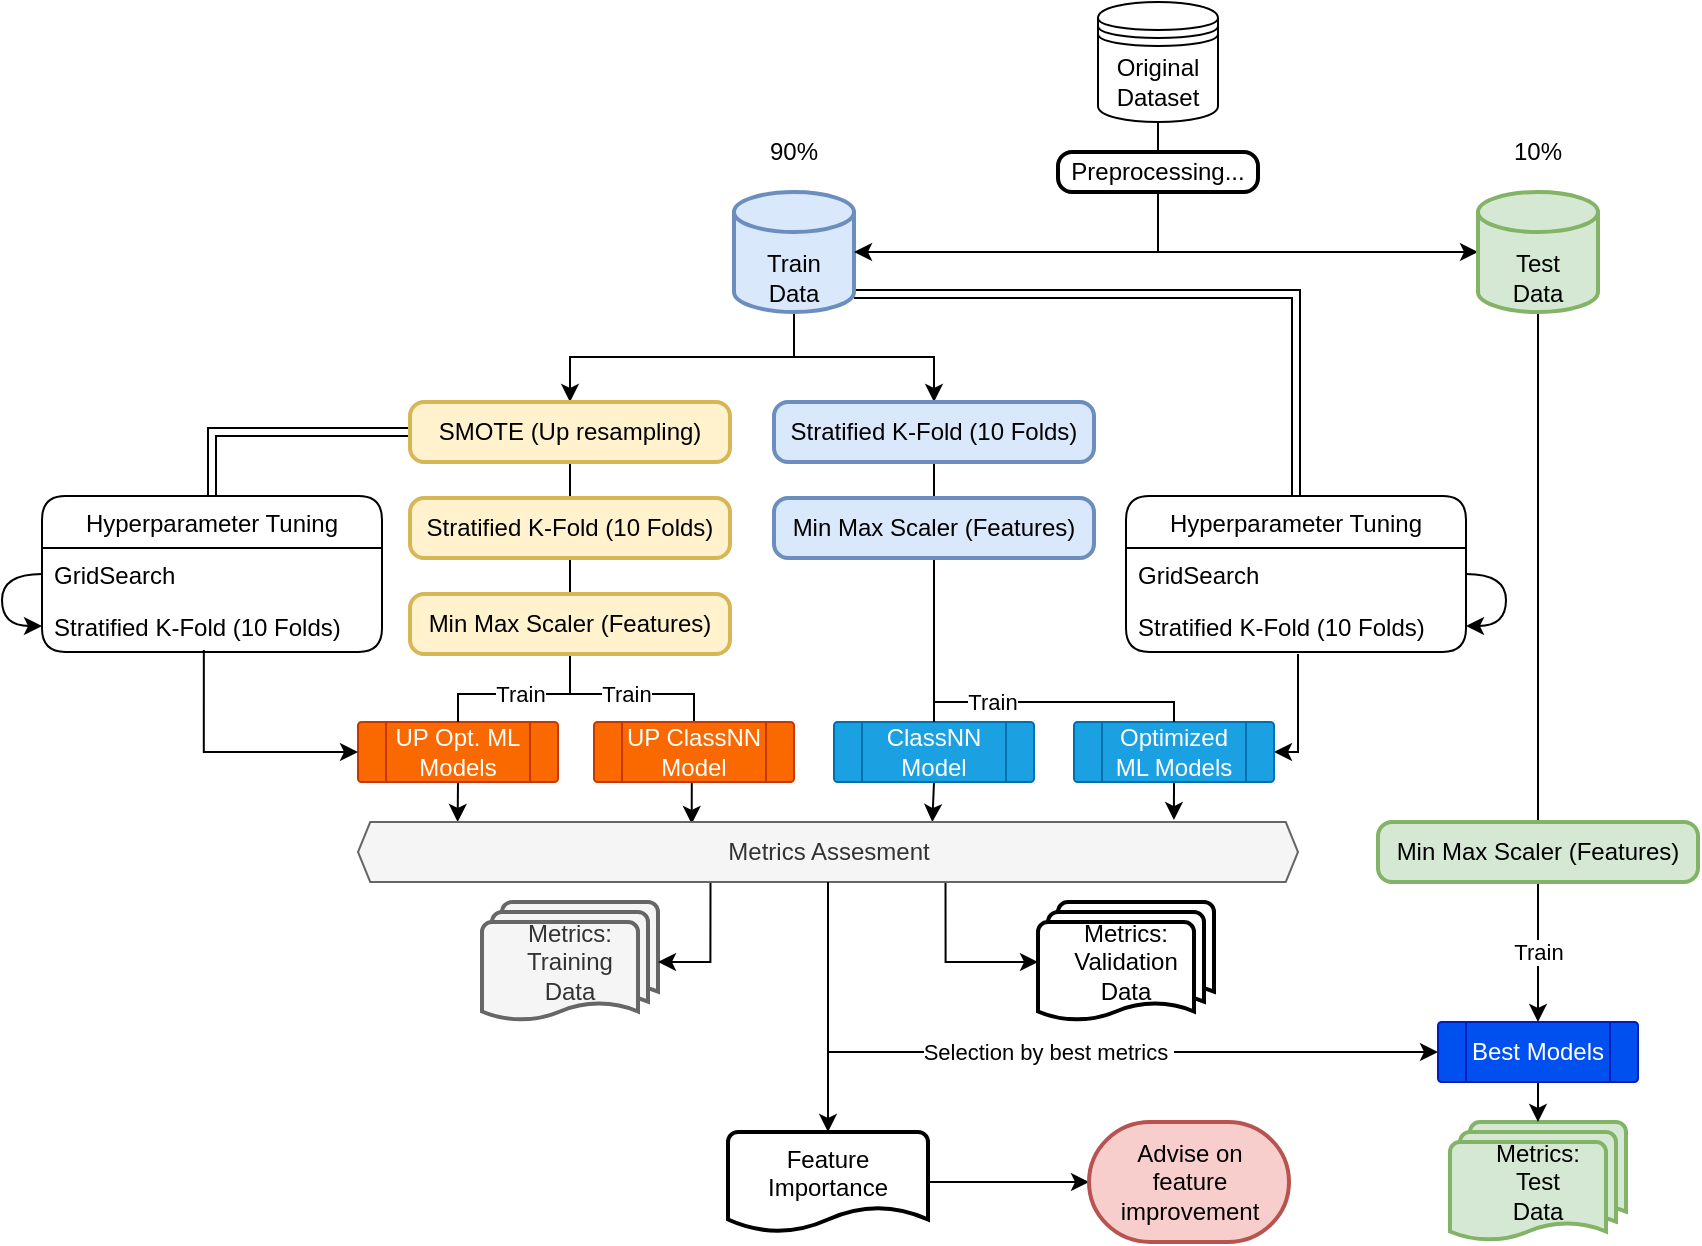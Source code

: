 <mxfile version="12.2.9" type="github" pages="1">
  <diagram id="vclmZol-7umqQOqe9Rck" name="Page-1">
    <mxGraphModel dx="1038" dy="579" grid="1" gridSize="10" guides="1" tooltips="1" connect="1" arrows="1" fold="1" page="1" pageScale="1" pageWidth="1169" pageHeight="827" math="0" shadow="0">
      <root>
        <mxCell id="0"/>
        <mxCell id="1" parent="0"/>
        <mxCell id="S4vEpRtLoYUOu1Y5i1EH-1" style="edgeStyle=orthogonalEdgeStyle;rounded=0;orthogonalLoop=1;jettySize=auto;html=1;exitX=0.5;exitY=1;exitDx=0;exitDy=0;entryX=0;entryY=0.5;entryDx=0;entryDy=0;entryPerimeter=0;" parent="1" source="S4vEpRtLoYUOu1Y5i1EH-3" target="S4vEpRtLoYUOu1Y5i1EH-4" edge="1">
          <mxGeometry relative="1" as="geometry">
            <mxPoint x="716" y="104" as="sourcePoint"/>
          </mxGeometry>
        </mxCell>
        <mxCell id="S4vEpRtLoYUOu1Y5i1EH-3" value="Original&lt;br&gt;Dataset" style="shape=datastore;whiteSpace=wrap;html=1;" parent="1" vertex="1">
          <mxGeometry x="554" width="60" height="60" as="geometry"/>
        </mxCell>
        <mxCell id="7yguZ5mXVUmebH4h-tQh-77" style="edgeStyle=orthogonalEdgeStyle;rounded=0;orthogonalLoop=1;jettySize=auto;html=1;exitX=0.5;exitY=1;exitDx=0;exitDy=0;exitPerimeter=0;entryX=0.5;entryY=0;entryDx=0;entryDy=0;startArrow=none;startFill=0;endArrow=none;endFill=0;" parent="1" source="S4vEpRtLoYUOu1Y5i1EH-4" target="0eRpexR927NenuxwNdnH-1" edge="1">
          <mxGeometry relative="1" as="geometry"/>
        </mxCell>
        <mxCell id="S4vEpRtLoYUOu1Y5i1EH-4" value="Test&lt;br&gt;Data" style="strokeWidth=2;html=1;shape=mxgraph.flowchart.database;whiteSpace=wrap;verticalAlign=bottom;fillColor=#d5e8d4;strokeColor=#82b366;" parent="1" vertex="1">
          <mxGeometry x="744" y="95" width="60" height="60" as="geometry"/>
        </mxCell>
        <mxCell id="7yguZ5mXVUmebH4h-tQh-4" style="edgeStyle=orthogonalEdgeStyle;rounded=0;orthogonalLoop=1;jettySize=auto;html=1;exitX=1;exitY=0.85;exitDx=0;exitDy=0;exitPerimeter=0;entryX=0.5;entryY=0;entryDx=0;entryDy=0;curved=1;endArrow=none;endFill=0;shape=link;" parent="1" source="S4vEpRtLoYUOu1Y5i1EH-5" target="S4vEpRtLoYUOu1Y5i1EH-10" edge="1">
          <mxGeometry relative="1" as="geometry"/>
        </mxCell>
        <mxCell id="7yguZ5mXVUmebH4h-tQh-20" style="edgeStyle=orthogonalEdgeStyle;rounded=0;orthogonalLoop=1;jettySize=auto;html=1;exitX=0.5;exitY=1;exitDx=0;exitDy=0;exitPerimeter=0;entryX=0.5;entryY=0;entryDx=0;entryDy=0;" parent="1" source="S4vEpRtLoYUOu1Y5i1EH-5" target="7yguZ5mXVUmebH4h-tQh-18" edge="1">
          <mxGeometry relative="1" as="geometry"/>
        </mxCell>
        <mxCell id="7yguZ5mXVUmebH4h-tQh-32" style="edgeStyle=orthogonalEdgeStyle;rounded=0;orthogonalLoop=1;jettySize=auto;html=1;exitX=0.5;exitY=1;exitDx=0;exitDy=0;exitPerimeter=0;entryX=0.5;entryY=0;entryDx=0;entryDy=0;" parent="1" source="S4vEpRtLoYUOu1Y5i1EH-5" target="7yguZ5mXVUmebH4h-tQh-31" edge="1">
          <mxGeometry relative="1" as="geometry"/>
        </mxCell>
        <mxCell id="S4vEpRtLoYUOu1Y5i1EH-5" value="Train &lt;br&gt;Data" style="strokeWidth=2;html=1;shape=mxgraph.flowchart.database;whiteSpace=wrap;verticalAlign=bottom;fillColor=#dae8fc;strokeColor=#6c8ebf;" parent="1" vertex="1">
          <mxGeometry x="372" y="95" width="60" height="60" as="geometry"/>
        </mxCell>
        <mxCell id="S4vEpRtLoYUOu1Y5i1EH-6" style="edgeStyle=orthogonalEdgeStyle;rounded=0;orthogonalLoop=1;jettySize=auto;html=1;exitX=0.5;exitY=1;exitDx=0;exitDy=0;entryX=1;entryY=0.5;entryDx=0;entryDy=0;entryPerimeter=0;" parent="1" source="S4vEpRtLoYUOu1Y5i1EH-3" target="S4vEpRtLoYUOu1Y5i1EH-5" edge="1">
          <mxGeometry relative="1" as="geometry">
            <mxPoint x="654" y="104" as="sourcePoint"/>
          </mxGeometry>
        </mxCell>
        <mxCell id="S4vEpRtLoYUOu1Y5i1EH-8" value="90%" style="text;html=1;strokeColor=none;fillColor=none;align=center;verticalAlign=middle;whiteSpace=wrap;rounded=0;" parent="1" vertex="1">
          <mxGeometry x="382" y="65" width="40" height="20" as="geometry"/>
        </mxCell>
        <mxCell id="S4vEpRtLoYUOu1Y5i1EH-9" value="10%" style="text;html=1;strokeColor=none;fillColor=none;align=center;verticalAlign=middle;whiteSpace=wrap;rounded=0;" parent="1" vertex="1">
          <mxGeometry x="754" y="65" width="40" height="20" as="geometry"/>
        </mxCell>
        <mxCell id="S4vEpRtLoYUOu1Y5i1EH-10" value="Hyperparameter Tuning" style="swimlane;fontStyle=0;childLayout=stackLayout;horizontal=1;startSize=26;fillColor=none;horizontalStack=0;resizeParent=1;resizeParentMax=0;resizeLast=0;collapsible=1;marginBottom=0;glass=0;swimlaneLine=1;rounded=1;" parent="1" vertex="1">
          <mxGeometry x="568" y="247" width="170" height="78" as="geometry">
            <mxRectangle x="53" y="190" width="157" height="26" as="alternateBounds"/>
          </mxGeometry>
        </mxCell>
        <mxCell id="7yguZ5mXVUmebH4h-tQh-16" style="edgeStyle=orthogonalEdgeStyle;rounded=0;orthogonalLoop=1;jettySize=auto;html=1;exitX=1;exitY=0.5;exitDx=0;exitDy=0;curved=1;" parent="S4vEpRtLoYUOu1Y5i1EH-10" source="S4vEpRtLoYUOu1Y5i1EH-11" target="S4vEpRtLoYUOu1Y5i1EH-12" edge="1">
          <mxGeometry relative="1" as="geometry"/>
        </mxCell>
        <mxCell id="S4vEpRtLoYUOu1Y5i1EH-11" value="GridSearch" style="text;strokeColor=none;fillColor=none;align=left;verticalAlign=top;spacingLeft=4;spacingRight=4;overflow=hidden;rotatable=0;points=[[0,0.5],[1,0.5]];portConstraint=eastwest;" parent="S4vEpRtLoYUOu1Y5i1EH-10" vertex="1">
          <mxGeometry y="26" width="170" height="26" as="geometry"/>
        </mxCell>
        <mxCell id="S4vEpRtLoYUOu1Y5i1EH-12" value="Stratified K-Fold (10 Folds)" style="text;strokeColor=none;fillColor=none;align=left;verticalAlign=top;spacingLeft=4;spacingRight=4;overflow=hidden;rotatable=0;points=[[0,0.5],[1,0.5]];portConstraint=eastwest;" parent="S4vEpRtLoYUOu1Y5i1EH-10" vertex="1">
          <mxGeometry y="52" width="170" height="26" as="geometry"/>
        </mxCell>
        <mxCell id="7yguZ5mXVUmebH4h-tQh-66" style="edgeStyle=orthogonalEdgeStyle;rounded=0;orthogonalLoop=1;jettySize=auto;html=1;exitX=0.5;exitY=1;exitDx=0;exitDy=0;entryX=0.868;entryY=-0.033;entryDx=0;entryDy=0;entryPerimeter=0;" parent="1" source="7yguZ5mXVUmebH4h-tQh-15" target="7yguZ5mXVUmebH4h-tQh-62" edge="1">
          <mxGeometry relative="1" as="geometry"/>
        </mxCell>
        <mxCell id="7yguZ5mXVUmebH4h-tQh-69" style="edgeStyle=orthogonalEdgeStyle;rounded=0;orthogonalLoop=1;jettySize=auto;html=1;exitX=1;exitY=0.5;exitDx=0;exitDy=0;startArrow=classic;startFill=1;endArrow=none;endFill=0;" parent="1" source="7yguZ5mXVUmebH4h-tQh-15" edge="1">
          <mxGeometry relative="1" as="geometry">
            <mxPoint x="654" y="326" as="targetPoint"/>
            <Array as="points">
              <mxPoint x="654" y="375"/>
              <mxPoint x="654" y="326"/>
            </Array>
          </mxGeometry>
        </mxCell>
        <mxCell id="7yguZ5mXVUmebH4h-tQh-15" value="Optimized ML Models" style="verticalLabelPosition=middle;verticalAlign=middle;html=1;shape=process;whiteSpace=wrap;rounded=1;size=0.14;arcSize=6;labelPosition=center;align=center;fillColor=#1ba1e2;strokeColor=#006EAF;fontColor=#ffffff;" parent="1" vertex="1">
          <mxGeometry x="542" y="360" width="100" height="30" as="geometry"/>
        </mxCell>
        <mxCell id="7yguZ5mXVUmebH4h-tQh-30" style="edgeStyle=orthogonalEdgeStyle;curved=1;rounded=0;orthogonalLoop=1;jettySize=auto;html=1;exitX=0.5;exitY=1;exitDx=0;exitDy=0;entryX=0.5;entryY=0;entryDx=0;entryDy=0;endArrow=none;endFill=0;" parent="1" source="7yguZ5mXVUmebH4h-tQh-18" target="7yguZ5mXVUmebH4h-tQh-29" edge="1">
          <mxGeometry relative="1" as="geometry"/>
        </mxCell>
        <mxCell id="7yguZ5mXVUmebH4h-tQh-18" value="Stratified K-Fold (10 Folds)" style="rounded=1;whiteSpace=wrap;html=1;absoluteArcSize=1;arcSize=14;strokeWidth=2;fillColor=#dae8fc;strokeColor=#6c8ebf;" parent="1" vertex="1">
          <mxGeometry x="392" y="200" width="160" height="30" as="geometry"/>
        </mxCell>
        <mxCell id="7yguZ5mXVUmebH4h-tQh-65" style="edgeStyle=orthogonalEdgeStyle;rounded=0;orthogonalLoop=1;jettySize=auto;html=1;exitX=0.5;exitY=1;exitDx=0;exitDy=0;entryX=0.611;entryY=0;entryDx=0;entryDy=0;entryPerimeter=0;" parent="1" source="7yguZ5mXVUmebH4h-tQh-21" target="7yguZ5mXVUmebH4h-tQh-62" edge="1">
          <mxGeometry relative="1" as="geometry"/>
        </mxCell>
        <mxCell id="7yguZ5mXVUmebH4h-tQh-21" value="ClassNN Model" style="verticalLabelPosition=middle;verticalAlign=middle;html=1;shape=process;whiteSpace=wrap;rounded=1;size=0.14;arcSize=6;labelPosition=center;align=center;fillColor=#1ba1e2;strokeColor=#006EAF;fontColor=#ffffff;" parent="1" vertex="1">
          <mxGeometry x="422" y="360" width="100" height="30" as="geometry"/>
        </mxCell>
        <mxCell id="7yguZ5mXVUmebH4h-tQh-25" value="Metrics:&lt;br&gt;Training&lt;br&gt;Data" style="strokeWidth=2;html=1;shape=mxgraph.flowchart.multi-document;whiteSpace=wrap;fillColor=#f5f5f5;strokeColor=#666666;fontColor=#333333;" parent="1" vertex="1">
          <mxGeometry x="246" y="450" width="88" height="60" as="geometry"/>
        </mxCell>
        <mxCell id="7yguZ5mXVUmebH4h-tQh-26" value="Metrics:&lt;br&gt;Validation&lt;br&gt;Data" style="strokeWidth=2;html=1;shape=mxgraph.flowchart.multi-document;whiteSpace=wrap;" parent="1" vertex="1">
          <mxGeometry x="524" y="450" width="88" height="60" as="geometry"/>
        </mxCell>
        <mxCell id="7yguZ5mXVUmebH4h-tQh-27" value="Metrics:&lt;br&gt;Test&lt;br&gt;Data" style="strokeWidth=2;html=1;shape=mxgraph.flowchart.multi-document;whiteSpace=wrap;fillColor=#d5e8d4;strokeColor=#82b366;" parent="1" vertex="1">
          <mxGeometry x="730" y="560" width="88" height="60" as="geometry"/>
        </mxCell>
        <mxCell id="7yguZ5mXVUmebH4h-tQh-53" style="edgeStyle=orthogonalEdgeStyle;rounded=0;orthogonalLoop=1;jettySize=auto;html=1;exitX=0.5;exitY=1;exitDx=0;exitDy=0;entryX=0.5;entryY=0;entryDx=0;entryDy=0;endArrow=none;endFill=0;" parent="1" source="7yguZ5mXVUmebH4h-tQh-29" target="7yguZ5mXVUmebH4h-tQh-21" edge="1">
          <mxGeometry relative="1" as="geometry"/>
        </mxCell>
        <mxCell id="7yguZ5mXVUmebH4h-tQh-54" value="Train" style="edgeStyle=orthogonalEdgeStyle;rounded=0;orthogonalLoop=1;jettySize=auto;html=1;exitX=0.5;exitY=1;exitDx=0;exitDy=0;entryX=0.5;entryY=0;entryDx=0;entryDy=0;endArrow=none;endFill=0;" parent="1" source="7yguZ5mXVUmebH4h-tQh-29" target="7yguZ5mXVUmebH4h-tQh-15" edge="1">
          <mxGeometry relative="1" as="geometry">
            <Array as="points">
              <mxPoint x="472" y="350"/>
              <mxPoint x="592" y="350"/>
            </Array>
          </mxGeometry>
        </mxCell>
        <mxCell id="7yguZ5mXVUmebH4h-tQh-29" value="Min Max Scaler (Features)" style="rounded=1;whiteSpace=wrap;html=1;absoluteArcSize=1;arcSize=14;strokeWidth=2;fillColor=#dae8fc;strokeColor=#6c8ebf;" parent="1" vertex="1">
          <mxGeometry x="392" y="248" width="160" height="30" as="geometry"/>
        </mxCell>
        <mxCell id="7yguZ5mXVUmebH4h-tQh-39" style="edgeStyle=orthogonalEdgeStyle;curved=1;rounded=0;orthogonalLoop=1;jettySize=auto;html=1;exitX=0;exitY=0.5;exitDx=0;exitDy=0;entryX=0.5;entryY=0;entryDx=0;entryDy=0;shape=link;" parent="1" source="7yguZ5mXVUmebH4h-tQh-31" target="7yguZ5mXVUmebH4h-tQh-33" edge="1">
          <mxGeometry relative="1" as="geometry"/>
        </mxCell>
        <mxCell id="7yguZ5mXVUmebH4h-tQh-44" style="edgeStyle=orthogonalEdgeStyle;curved=1;rounded=0;orthogonalLoop=1;jettySize=auto;html=1;exitX=0.5;exitY=1;exitDx=0;exitDy=0;entryX=0.5;entryY=0;entryDx=0;entryDy=0;endArrow=none;endFill=0;" parent="1" source="7yguZ5mXVUmebH4h-tQh-31" target="7yguZ5mXVUmebH4h-tQh-42" edge="1">
          <mxGeometry relative="1" as="geometry"/>
        </mxCell>
        <mxCell id="7yguZ5mXVUmebH4h-tQh-31" value="SMOTE (Up resampling)" style="rounded=1;whiteSpace=wrap;html=1;absoluteArcSize=1;arcSize=14;strokeWidth=2;fillColor=#fff2cc;strokeColor=#d6b656;" parent="1" vertex="1">
          <mxGeometry x="210" y="200" width="160" height="30" as="geometry"/>
        </mxCell>
        <mxCell id="7yguZ5mXVUmebH4h-tQh-33" value="Hyperparameter Tuning" style="swimlane;fontStyle=0;childLayout=stackLayout;horizontal=1;startSize=26;fillColor=none;horizontalStack=0;resizeParent=1;resizeParentMax=0;resizeLast=0;collapsible=1;marginBottom=0;rounded=1;comic=0;" parent="1" vertex="1">
          <mxGeometry x="26" y="247" width="170" height="78" as="geometry">
            <mxRectangle x="53" y="190" width="157" height="26" as="alternateBounds"/>
          </mxGeometry>
        </mxCell>
        <mxCell id="7yguZ5mXVUmebH4h-tQh-38" style="edgeStyle=orthogonalEdgeStyle;curved=1;rounded=0;orthogonalLoop=1;jettySize=auto;html=1;exitX=0;exitY=0.5;exitDx=0;exitDy=0;entryX=0;entryY=0.5;entryDx=0;entryDy=0;" parent="7yguZ5mXVUmebH4h-tQh-33" source="7yguZ5mXVUmebH4h-tQh-35" target="7yguZ5mXVUmebH4h-tQh-36" edge="1">
          <mxGeometry relative="1" as="geometry">
            <Array as="points">
              <mxPoint x="-20" y="39"/>
              <mxPoint x="-20" y="65"/>
            </Array>
          </mxGeometry>
        </mxCell>
        <mxCell id="7yguZ5mXVUmebH4h-tQh-35" value="GridSearch" style="text;strokeColor=none;fillColor=none;align=left;verticalAlign=top;spacingLeft=4;spacingRight=4;overflow=hidden;rotatable=0;points=[[0,0.5],[1,0.5]];portConstraint=eastwest;" parent="7yguZ5mXVUmebH4h-tQh-33" vertex="1">
          <mxGeometry y="26" width="170" height="26" as="geometry"/>
        </mxCell>
        <mxCell id="7yguZ5mXVUmebH4h-tQh-36" value="Stratified K-Fold (10 Folds)" style="text;strokeColor=none;fillColor=none;align=left;verticalAlign=top;spacingLeft=4;spacingRight=4;overflow=hidden;rotatable=0;points=[[0,0.5],[1,0.5]];portConstraint=eastwest;" parent="7yguZ5mXVUmebH4h-tQh-33" vertex="1">
          <mxGeometry y="52" width="170" height="26" as="geometry"/>
        </mxCell>
        <mxCell id="7yguZ5mXVUmebH4h-tQh-63" style="edgeStyle=orthogonalEdgeStyle;rounded=0;orthogonalLoop=1;jettySize=auto;html=1;exitX=0.5;exitY=1;exitDx=0;exitDy=0;entryX=0.106;entryY=0;entryDx=0;entryDy=0;entryPerimeter=0;" parent="1" source="7yguZ5mXVUmebH4h-tQh-40" target="7yguZ5mXVUmebH4h-tQh-62" edge="1">
          <mxGeometry relative="1" as="geometry"/>
        </mxCell>
        <mxCell id="7yguZ5mXVUmebH4h-tQh-40" value="UP Opt. ML Models" style="verticalLabelPosition=middle;verticalAlign=middle;html=1;shape=process;whiteSpace=wrap;rounded=1;size=0.14;arcSize=6;labelPosition=center;align=center;fillColor=#fa6800;strokeColor=#C73500;fontColor=#ffffff;" parent="1" vertex="1">
          <mxGeometry x="184" y="360" width="100" height="30" as="geometry"/>
        </mxCell>
        <mxCell id="7yguZ5mXVUmebH4h-tQh-41" style="edgeStyle=orthogonalEdgeStyle;curved=1;rounded=0;orthogonalLoop=1;jettySize=auto;html=1;exitX=0.5;exitY=1;exitDx=0;exitDy=0;entryX=0.5;entryY=0;entryDx=0;entryDy=0;endArrow=none;endFill=0;" parent="1" source="7yguZ5mXVUmebH4h-tQh-42" target="7yguZ5mXVUmebH4h-tQh-43" edge="1">
          <mxGeometry relative="1" as="geometry"/>
        </mxCell>
        <mxCell id="7yguZ5mXVUmebH4h-tQh-42" value="Stratified K-Fold (10 Folds)" style="rounded=1;whiteSpace=wrap;html=1;absoluteArcSize=1;arcSize=14;strokeWidth=2;fillColor=#fff2cc;strokeColor=#d6b656;" parent="1" vertex="1">
          <mxGeometry x="210" y="248" width="160" height="30" as="geometry"/>
        </mxCell>
        <mxCell id="7yguZ5mXVUmebH4h-tQh-47" value="Train" style="edgeStyle=orthogonalEdgeStyle;rounded=0;orthogonalLoop=1;jettySize=auto;html=1;exitX=0.5;exitY=1;exitDx=0;exitDy=0;entryX=0.5;entryY=0;entryDx=0;entryDy=0;endArrow=none;endFill=0;" parent="1" source="7yguZ5mXVUmebH4h-tQh-43" target="7yguZ5mXVUmebH4h-tQh-40" edge="1">
          <mxGeometry relative="1" as="geometry"/>
        </mxCell>
        <mxCell id="7yguZ5mXVUmebH4h-tQh-48" value="Train" style="edgeStyle=orthogonalEdgeStyle;rounded=0;orthogonalLoop=1;jettySize=auto;html=1;exitX=0.5;exitY=1;exitDx=0;exitDy=0;entryX=0.5;entryY=0;entryDx=0;entryDy=0;endArrow=none;endFill=0;comic=0;" parent="1" source="7yguZ5mXVUmebH4h-tQh-43" target="7yguZ5mXVUmebH4h-tQh-45" edge="1">
          <mxGeometry relative="1" as="geometry"/>
        </mxCell>
        <mxCell id="7yguZ5mXVUmebH4h-tQh-43" value="Min Max Scaler (Features)" style="rounded=1;whiteSpace=wrap;html=1;absoluteArcSize=1;arcSize=14;strokeWidth=2;fillColor=#fff2cc;strokeColor=#d6b656;" parent="1" vertex="1">
          <mxGeometry x="210" y="296" width="160" height="30" as="geometry"/>
        </mxCell>
        <mxCell id="7yguZ5mXVUmebH4h-tQh-64" style="edgeStyle=orthogonalEdgeStyle;rounded=0;orthogonalLoop=1;jettySize=auto;html=1;exitX=0.5;exitY=1;exitDx=0;exitDy=0;entryX=0.355;entryY=0.033;entryDx=0;entryDy=0;entryPerimeter=0;" parent="1" source="7yguZ5mXVUmebH4h-tQh-45" target="7yguZ5mXVUmebH4h-tQh-62" edge="1">
          <mxGeometry relative="1" as="geometry"/>
        </mxCell>
        <mxCell id="7yguZ5mXVUmebH4h-tQh-45" value="UP ClassNN Model" style="verticalLabelPosition=middle;verticalAlign=middle;html=1;shape=process;whiteSpace=wrap;rounded=1;size=0.14;arcSize=6;labelPosition=center;align=center;fillColor=#fa6800;strokeColor=#C73500;fontColor=#ffffff;" parent="1" vertex="1">
          <mxGeometry x="302" y="360" width="100" height="30" as="geometry"/>
        </mxCell>
        <mxCell id="7yguZ5mXVUmebH4h-tQh-46" style="edgeStyle=orthogonalEdgeStyle;rounded=0;orthogonalLoop=1;jettySize=auto;html=1;exitX=0.476;exitY=0.962;exitDx=0;exitDy=0;entryX=0;entryY=0.5;entryDx=0;entryDy=0;exitPerimeter=0;" parent="1" source="7yguZ5mXVUmebH4h-tQh-36" target="7yguZ5mXVUmebH4h-tQh-40" edge="1">
          <mxGeometry relative="1" as="geometry"/>
        </mxCell>
        <mxCell id="7yguZ5mXVUmebH4h-tQh-67" style="edgeStyle=orthogonalEdgeStyle;rounded=0;orthogonalLoop=1;jettySize=auto;html=1;exitX=0.625;exitY=1;exitDx=0;exitDy=0;entryX=0;entryY=0.5;entryDx=0;entryDy=0;entryPerimeter=0;" parent="1" source="7yguZ5mXVUmebH4h-tQh-62" target="7yguZ5mXVUmebH4h-tQh-26" edge="1">
          <mxGeometry relative="1" as="geometry"/>
        </mxCell>
        <mxCell id="7yguZ5mXVUmebH4h-tQh-68" style="edgeStyle=orthogonalEdgeStyle;rounded=0;orthogonalLoop=1;jettySize=auto;html=1;exitX=0.375;exitY=1;exitDx=0;exitDy=0;entryX=1;entryY=0.5;entryDx=0;entryDy=0;entryPerimeter=0;" parent="1" source="7yguZ5mXVUmebH4h-tQh-62" target="7yguZ5mXVUmebH4h-tQh-25" edge="1">
          <mxGeometry relative="1" as="geometry"/>
        </mxCell>
        <mxCell id="7yguZ5mXVUmebH4h-tQh-74" value="Selection by best metrics&amp;nbsp;" style="edgeStyle=orthogonalEdgeStyle;rounded=0;orthogonalLoop=1;jettySize=auto;html=1;exitX=0.5;exitY=1;exitDx=0;exitDy=0;entryX=0;entryY=0.5;entryDx=0;entryDy=0;startArrow=none;startFill=0;endArrow=classic;endFill=1;" parent="1" source="7yguZ5mXVUmebH4h-tQh-62" target="7yguZ5mXVUmebH4h-tQh-72" edge="1">
          <mxGeometry relative="1" as="geometry"/>
        </mxCell>
        <mxCell id="7yguZ5mXVUmebH4h-tQh-62" value="Metrics Assesment" style="verticalLabelPosition=middle;verticalAlign=middle;html=1;shape=hexagon;perimeter=hexagonPerimeter2;arcSize=6;size=0.013;labelPosition=center;align=center;fillColor=#f5f5f5;strokeColor=#666666;fontColor=#333333;" parent="1" vertex="1">
          <mxGeometry x="184" y="410" width="470" height="30" as="geometry"/>
        </mxCell>
        <mxCell id="7yguZ5mXVUmebH4h-tQh-76" style="edgeStyle=orthogonalEdgeStyle;rounded=0;orthogonalLoop=1;jettySize=auto;html=1;exitX=0.5;exitY=1;exitDx=0;exitDy=0;entryX=0.5;entryY=0;entryDx=0;entryDy=0;entryPerimeter=0;startArrow=none;startFill=0;endArrow=classic;endFill=1;" parent="1" source="7yguZ5mXVUmebH4h-tQh-62" target="7yguZ5mXVUmebH4h-tQh-75" edge="1">
          <mxGeometry relative="1" as="geometry"/>
        </mxCell>
        <mxCell id="7yguZ5mXVUmebH4h-tQh-78" style="edgeStyle=orthogonalEdgeStyle;rounded=0;orthogonalLoop=1;jettySize=auto;html=1;exitX=0.5;exitY=1;exitDx=0;exitDy=0;entryX=0.5;entryY=0;entryDx=0;entryDy=0;entryPerimeter=0;startArrow=none;startFill=0;endArrow=classic;endFill=1;" parent="1" source="7yguZ5mXVUmebH4h-tQh-72" target="7yguZ5mXVUmebH4h-tQh-27" edge="1">
          <mxGeometry relative="1" as="geometry"/>
        </mxCell>
        <mxCell id="7yguZ5mXVUmebH4h-tQh-72" value="Best Models" style="verticalLabelPosition=middle;verticalAlign=middle;html=1;shape=process;whiteSpace=wrap;rounded=1;size=0.14;arcSize=6;labelPosition=center;align=center;fillColor=#0050ef;strokeColor=#001DBC;fontColor=#ffffff;" parent="1" vertex="1">
          <mxGeometry x="724" y="510" width="100" height="30" as="geometry"/>
        </mxCell>
        <mxCell id="0eRpexR927NenuxwNdnH-4" style="edgeStyle=orthogonalEdgeStyle;rounded=0;orthogonalLoop=1;jettySize=auto;html=1;exitX=1;exitY=0.5;exitDx=0;exitDy=0;exitPerimeter=0;entryX=0;entryY=0.5;entryDx=0;entryDy=0;entryPerimeter=0;endArrow=classic;endFill=1;" edge="1" parent="1" source="7yguZ5mXVUmebH4h-tQh-75" target="0eRpexR927NenuxwNdnH-3">
          <mxGeometry relative="1" as="geometry"/>
        </mxCell>
        <mxCell id="7yguZ5mXVUmebH4h-tQh-75" value="Feature Importance" style="strokeWidth=2;html=1;shape=mxgraph.flowchart.document2;whiteSpace=wrap;size=0.25;verticalAlign=top;" parent="1" vertex="1">
          <mxGeometry x="369" y="565" width="100" height="50" as="geometry"/>
        </mxCell>
        <mxCell id="7yguZ5mXVUmebH4h-tQh-79" value="Preprocessing..." style="rounded=1;whiteSpace=wrap;html=1;absoluteArcSize=1;arcSize=14;strokeWidth=2;" parent="1" vertex="1">
          <mxGeometry x="534" y="75" width="100" height="20" as="geometry"/>
        </mxCell>
        <mxCell id="0eRpexR927NenuxwNdnH-2" value="Train" style="edgeStyle=orthogonalEdgeStyle;rounded=0;orthogonalLoop=1;jettySize=auto;html=1;exitX=0.5;exitY=1;exitDx=0;exitDy=0;entryX=0.5;entryY=0;entryDx=0;entryDy=0;" edge="1" parent="1" source="0eRpexR927NenuxwNdnH-1" target="7yguZ5mXVUmebH4h-tQh-72">
          <mxGeometry relative="1" as="geometry"/>
        </mxCell>
        <mxCell id="0eRpexR927NenuxwNdnH-1" value="Min Max Scaler (Features)" style="rounded=1;whiteSpace=wrap;html=1;absoluteArcSize=1;arcSize=14;strokeWidth=2;fillColor=#d5e8d4;strokeColor=#82b366;" vertex="1" parent="1">
          <mxGeometry x="694" y="410" width="160" height="30" as="geometry"/>
        </mxCell>
        <mxCell id="0eRpexR927NenuxwNdnH-3" value="Advise on&lt;br&gt;feature improvement" style="strokeWidth=2;html=1;shape=mxgraph.flowchart.terminator;whiteSpace=wrap;fillColor=#f8cecc;strokeColor=#b85450;" vertex="1" parent="1">
          <mxGeometry x="549.5" y="560" width="100" height="60" as="geometry"/>
        </mxCell>
      </root>
    </mxGraphModel>
  </diagram>
</mxfile>

